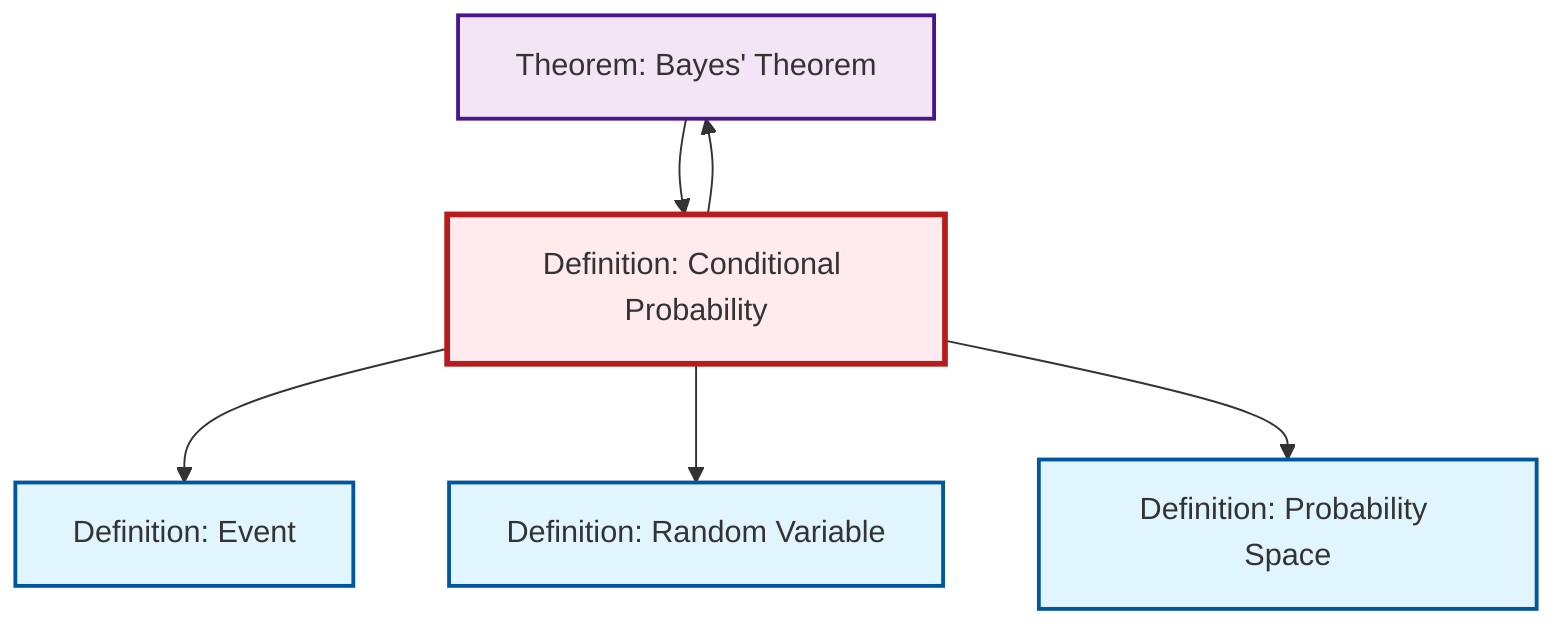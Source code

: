 graph TD
    classDef definition fill:#e1f5fe,stroke:#01579b,stroke-width:2px
    classDef theorem fill:#f3e5f5,stroke:#4a148c,stroke-width:2px
    classDef axiom fill:#fff3e0,stroke:#e65100,stroke-width:2px
    classDef example fill:#e8f5e9,stroke:#1b5e20,stroke-width:2px
    classDef current fill:#ffebee,stroke:#b71c1c,stroke-width:3px
    thm-bayes["Theorem: Bayes' Theorem"]:::theorem
    def-probability-space["Definition: Probability Space"]:::definition
    def-conditional-probability["Definition: Conditional Probability"]:::definition
    def-event["Definition: Event"]:::definition
    def-random-variable["Definition: Random Variable"]:::definition
    def-conditional-probability --> def-event
    thm-bayes --> def-conditional-probability
    def-conditional-probability --> def-random-variable
    def-conditional-probability --> def-probability-space
    def-conditional-probability --> thm-bayes
    class def-conditional-probability current